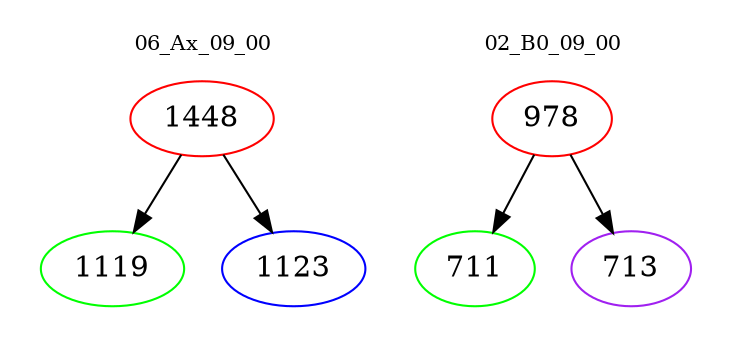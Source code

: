 digraph{
subgraph cluster_0 {
color = white
label = "06_Ax_09_00";
fontsize=10;
T0_1448 [label="1448", color="red"]
T0_1448 -> T0_1119 [color="black"]
T0_1119 [label="1119", color="green"]
T0_1448 -> T0_1123 [color="black"]
T0_1123 [label="1123", color="blue"]
}
subgraph cluster_1 {
color = white
label = "02_B0_09_00";
fontsize=10;
T1_978 [label="978", color="red"]
T1_978 -> T1_711 [color="black"]
T1_711 [label="711", color="green"]
T1_978 -> T1_713 [color="black"]
T1_713 [label="713", color="purple"]
}
}

